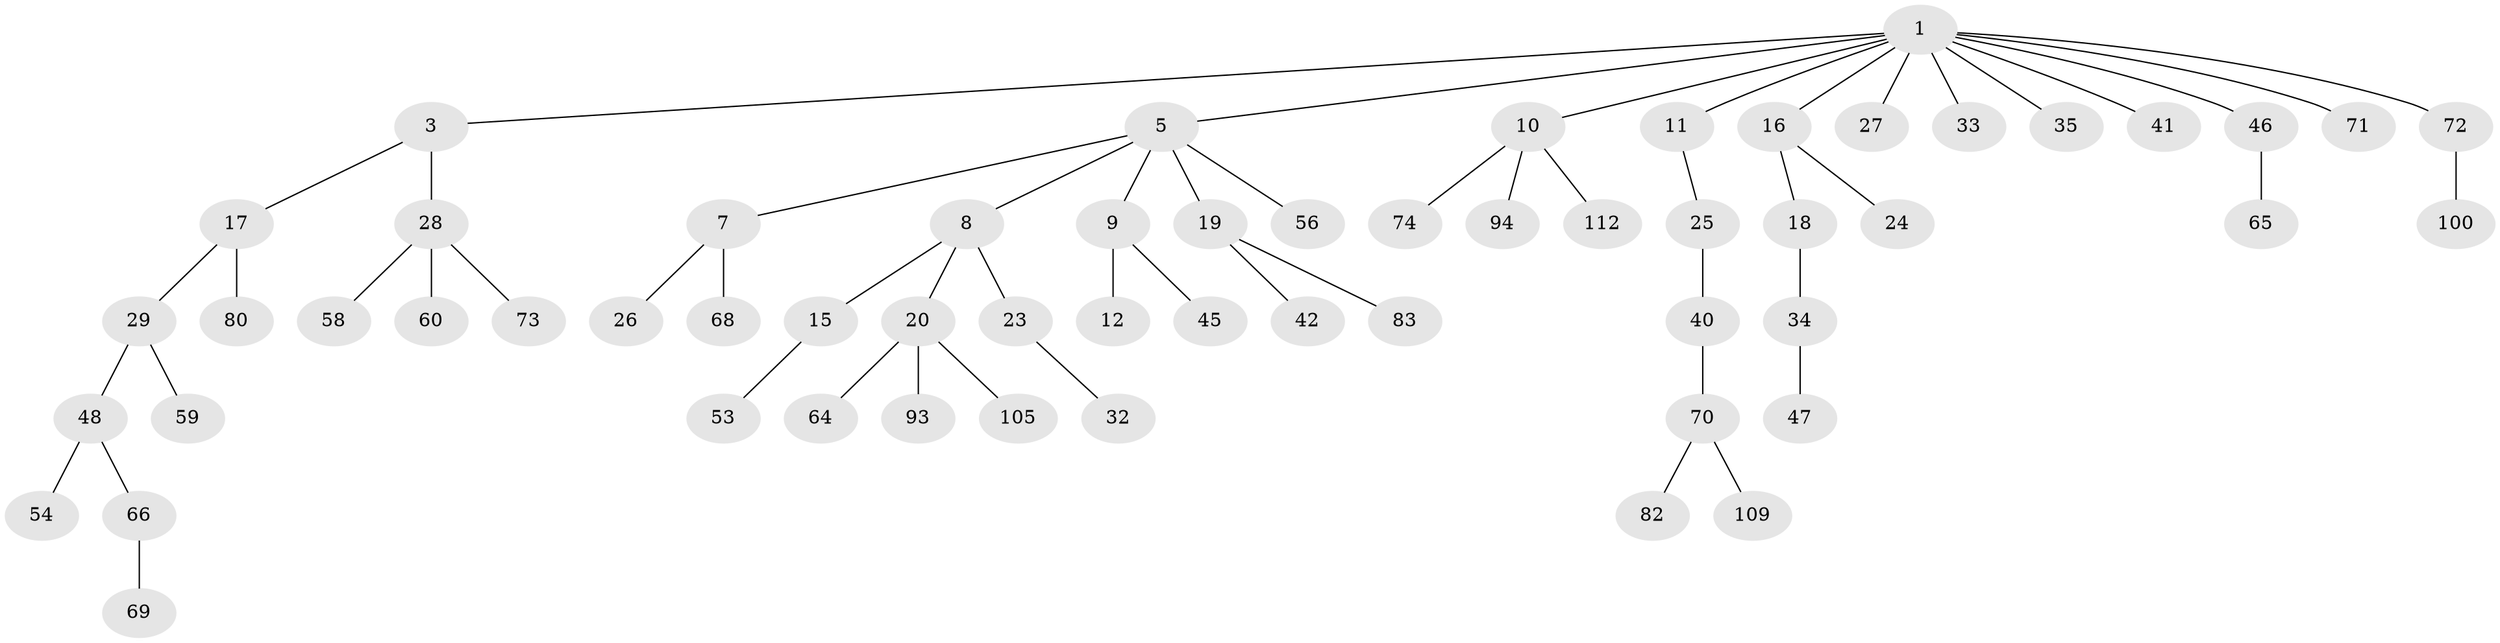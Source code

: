 // original degree distribution, {7: 0.008620689655172414, 5: 0.04310344827586207, 3: 0.14655172413793102, 4: 0.04310344827586207, 6: 0.017241379310344827, 2: 0.25, 1: 0.49137931034482757}
// Generated by graph-tools (version 1.1) at 2025/15/03/09/25 04:15:40]
// undirected, 58 vertices, 57 edges
graph export_dot {
graph [start="1"]
  node [color=gray90,style=filled];
  1 [super="+2+4"];
  3 [super="+22"];
  5 [super="+6"];
  7 [super="+106+51+52"];
  8 [super="+78+30"];
  9 [super="+92+39+36"];
  10 [super="+116+31"];
  11 [super="+14+13"];
  12 [super="+107"];
  15;
  16;
  17;
  18 [super="+21+49+76+84"];
  19 [super="+55"];
  20;
  23;
  24;
  25;
  26;
  27;
  28 [super="+79+37+97"];
  29 [super="+43"];
  32;
  33 [super="+44"];
  34;
  35;
  40 [super="+88"];
  41;
  42 [super="+115+89"];
  45;
  46 [super="+75"];
  47 [super="+57"];
  48 [super="+50"];
  53;
  54 [super="+111+67"];
  56;
  58;
  59 [super="+61"];
  60;
  64 [super="+99"];
  65 [super="+96"];
  66 [super="+95"];
  68 [super="+90"];
  69;
  70;
  71;
  72;
  73;
  74;
  80 [super="+85"];
  82;
  83;
  93;
  94;
  100;
  105;
  109;
  112;
  1 -- 3;
  1 -- 5;
  1 -- 10;
  1 -- 11;
  1 -- 35;
  1 -- 16;
  1 -- 33;
  1 -- 71;
  1 -- 72;
  1 -- 27;
  1 -- 46;
  1 -- 41;
  3 -- 17;
  3 -- 28;
  5 -- 56;
  5 -- 19;
  5 -- 7;
  5 -- 8;
  5 -- 9;
  7 -- 26;
  7 -- 68;
  8 -- 15;
  8 -- 20;
  8 -- 23;
  9 -- 12;
  9 -- 45;
  10 -- 112;
  10 -- 74;
  10 -- 94;
  11 -- 25;
  15 -- 53;
  16 -- 18;
  16 -- 24;
  17 -- 29;
  17 -- 80;
  18 -- 34;
  19 -- 42;
  19 -- 83;
  20 -- 64;
  20 -- 93;
  20 -- 105;
  23 -- 32;
  25 -- 40;
  28 -- 73;
  28 -- 58;
  28 -- 60;
  29 -- 48;
  29 -- 59;
  34 -- 47;
  40 -- 70;
  46 -- 65;
  48 -- 66;
  48 -- 54;
  66 -- 69;
  70 -- 82;
  70 -- 109;
  72 -- 100;
}
